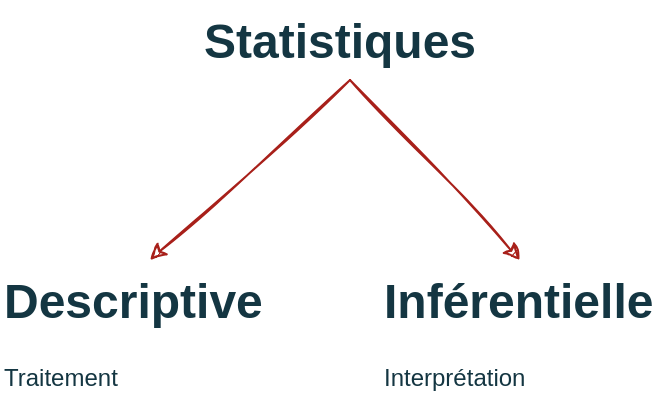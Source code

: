 <mxfile version="24.4.13" type="github">
  <diagram name="Page-1" id="S4iGcN87YycN1-mO8-58">
    <mxGraphModel dx="1434" dy="746" grid="1" gridSize="10" guides="1" tooltips="1" connect="1" arrows="1" fold="1" page="1" pageScale="1" pageWidth="827" pageHeight="1169" math="0" shadow="0">
      <root>
        <mxCell id="0" />
        <mxCell id="1" parent="0" />
        <mxCell id="Qmwp_-XaxjS77FFdiGAR-1" value="&lt;h1 style=&quot;margin-top: 0px;&quot;&gt;Descriptive&lt;br&gt;&lt;/h1&gt;&lt;p&gt;Traitement&lt;/p&gt;" style="text;html=1;whiteSpace=wrap;overflow=hidden;rounded=0;sketch=1;curveFitting=1;jiggle=2;labelBackgroundColor=none;fontColor=#143642;" vertex="1" parent="1">
          <mxGeometry x="50" y="150" width="150" height="70" as="geometry" />
        </mxCell>
        <mxCell id="Qmwp_-XaxjS77FFdiGAR-2" value="&lt;h1 style=&quot;margin-top: 0px;&quot;&gt;Inférentielle&lt;br&gt;&lt;/h1&gt;&lt;p&gt;Interprétation&lt;br&gt;&lt;/p&gt;" style="text;html=1;whiteSpace=wrap;overflow=hidden;rounded=0;sketch=1;curveFitting=1;jiggle=2;labelBackgroundColor=none;fontColor=#143642;" vertex="1" parent="1">
          <mxGeometry x="240" y="150" width="140" height="70" as="geometry" />
        </mxCell>
        <mxCell id="Qmwp_-XaxjS77FFdiGAR-3" value="&lt;h1 style=&quot;margin-top: 0px;&quot;&gt;Statistiques&lt;br&gt;&lt;/h1&gt;" style="text;html=1;whiteSpace=wrap;overflow=hidden;rounded=0;sketch=1;curveFitting=1;jiggle=2;labelBackgroundColor=none;fontColor=#143642;" vertex="1" parent="1">
          <mxGeometry x="150" y="20" width="150" height="40" as="geometry" />
        </mxCell>
        <mxCell id="Qmwp_-XaxjS77FFdiGAR-4" value="" style="endArrow=classic;html=1;rounded=0;exitX=0.5;exitY=1;exitDx=0;exitDy=0;entryX=0.5;entryY=0;entryDx=0;entryDy=0;sketch=1;curveFitting=1;jiggle=2;labelBackgroundColor=none;strokeColor=#A8201A;fontColor=default;" edge="1" parent="1" source="Qmwp_-XaxjS77FFdiGAR-3" target="Qmwp_-XaxjS77FFdiGAR-1">
          <mxGeometry width="50" height="50" relative="1" as="geometry">
            <mxPoint x="390" y="410" as="sourcePoint" />
            <mxPoint x="440" y="360" as="targetPoint" />
          </mxGeometry>
        </mxCell>
        <mxCell id="Qmwp_-XaxjS77FFdiGAR-6" value="" style="endArrow=classic;html=1;rounded=0;exitX=0.5;exitY=1;exitDx=0;exitDy=0;entryX=0.5;entryY=0;entryDx=0;entryDy=0;sketch=1;curveFitting=1;jiggle=2;labelBackgroundColor=none;strokeColor=#A8201A;fontColor=default;" edge="1" parent="1" source="Qmwp_-XaxjS77FFdiGAR-3" target="Qmwp_-XaxjS77FFdiGAR-2">
          <mxGeometry width="50" height="50" relative="1" as="geometry">
            <mxPoint x="390" y="120" as="sourcePoint" />
            <mxPoint x="440" y="360" as="targetPoint" />
          </mxGeometry>
        </mxCell>
      </root>
    </mxGraphModel>
  </diagram>
</mxfile>
